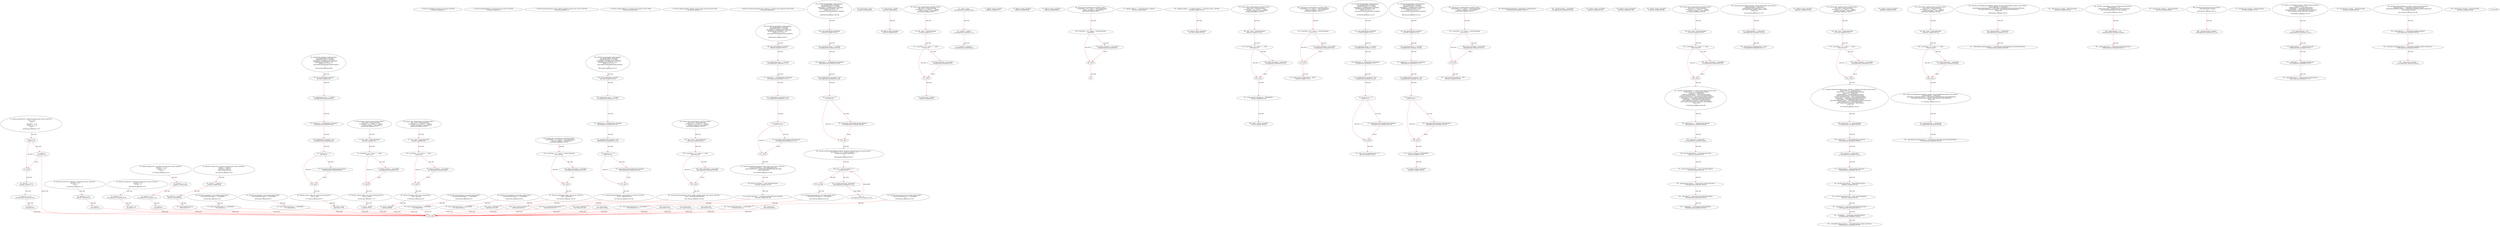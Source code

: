 digraph  {
13 [label="2_ function totalSupply() external view returns (uint256);\n13-function_definition-3-3", method="totalSupply()", type_label=function_definition];
21 [label="3_ function balanceOf(address who) external view returns (uint256);\n21-function_definition-4-4", method="balanceOf(address who)", type_label=function_definition];
33 [label="4_ function allowance(address owner, address spender) external view returns (uint256);\n33-function_definition-5-5", method="allowance(address owner,address spender)", type_label=function_definition];
49 [label="5_ function transfer(address to, uint256 value) external returns (bool);\n49-function_definition-6-6", method="transfer(address to,uint256 value)", type_label=function_definition];
64 [label="6_ function approve(address spender, uint256 value) external returns (bool);\n64-function_definition-7-7", method="approve(address spender,uint256 value)", type_label=function_definition];
79 [label="7_ function transferFrom(address from, address to, uint256 value) external returns (bool);\n79-function_definition-8-8", method="transferFrom(address from,address to,uint256 value)", type_label=function_definition];
129 [label="12_ function mul(uint256 a, uint256 b) internal pure returns (uint256) {\n    if (a == 0) {\n      return 0;\n    }\n    uint256 c = a * b;\n    assert(c / a == b);\n    return c;\n  }\n129-function_definition-13-20", method="mul(uint256 a,uint256 b)", type_label=function_definition];
146 [label="13_ if_a == 0\n146-if-14-16", method="mul(uint256 a,uint256 b)", type_label=if];
2212 [label="13_ end_if", method="mul(uint256 a,uint256 b)", type_label=end_if];
151 [label="14_ return 0;\n151-return-15-15", method="mul(uint256 a,uint256 b)", type_label=return];
153 [label="16_ uint256 c = a * b;\n153-new_variable-17-17", method="mul(uint256 a,uint256 b)", type_label=new_variable];
161 [label="17_ assert(c / a == b);\n161-expression_statement-18-18", method="mul(uint256 a,uint256 b)", type_label=expression_statement];
170 [label="18_ return c;\n170-return-19-19", method="mul(uint256 a,uint256 b)", type_label=return];
172 [label="20_ function div(uint256 a, uint256 b) internal pure returns (uint256) {\n    uint256 c = a / b;\n    return c;\n  }\n172-function_definition-21-24", method="div(uint256 a,uint256 b)", type_label=function_definition];
189 [label="21_ uint256 c = a / b;\n189-new_variable-22-22", method="div(uint256 a,uint256 b)", type_label=new_variable];
197 [label="22_ return c;\n197-return-23-23", method="div(uint256 a,uint256 b)", type_label=return];
199 [label="24_ function sub(uint256 a, uint256 b) internal pure returns (uint256) {\n    assert(b <= a);\n    return a - b;\n  }\n199-function_definition-25-28", method="sub(uint256 a,uint256 b)", type_label=function_definition];
216 [label="25_ assert(b <= a);\n216-expression_statement-26-26", method="sub(uint256 a,uint256 b)", type_label=expression_statement];
223 [label="26_ return a - b;\n223-return-27-27", method="sub(uint256 a,uint256 b)", type_label=return];
227 [label="28_ function add(uint256 a, uint256 b) internal pure returns (uint256) {\n    uint256 c = a + b;\n    assert(c >= a);\n    return c;\n  }\n227-function_definition-29-33", method="add(uint256 a,uint256 b)", type_label=function_definition];
244 [label="29_ uint256 c = a + b;\n244-new_variable-30-30", method="add(uint256 a,uint256 b)", type_label=new_variable];
252 [label="30_ assert(c >= a);\n252-expression_statement-31-31", method="add(uint256 a,uint256 b)", type_label=expression_statement];
259 [label="31_ return c;\n259-return-32-32", method="add(uint256 a,uint256 b)", type_label=return];
261 [label="33_ function ceil(uint256 a, uint256 m) internal pure returns (uint256) {\n    uint256 c = add(a,m);\n    uint256 d = sub(c,1);\n    return mul(div(d,m),m);\n  }\n261-function_definition-34-38", method="ceil(uint256 a,uint256 m)", type_label=function_definition];
278 [label="34_ uint256 c = add(a,m);\n278-new_variable-35-35", method="ceil(uint256 a,uint256 m)", type_label=new_variable];
289 [label="35_ uint256 d = sub(c,1);\n289-new_variable-36-36", method="ceil(uint256 a,uint256 m)", type_label=new_variable];
300 [label="36_ return mul(div(d,m),m);\n300-return-37-37", method="ceil(uint256 a,uint256 m)", type_label=return];
318 [label="40_ function bug_tmstmp17() view public returns (bool) {\n    return block.timestamp >= 1546300800;\n  }\n318-function_definition-41-43", method="bug_tmstmp17()", type_label=function_definition];
327 [label="41_ return block.timestamp >= 1546300800;\n327-return-42-42", method="bug_tmstmp17()", type_label=return];
333 [label="43_ string private _name;\n333-new_variable-44-44", method="", type_label=new_variable];
338 [label="44_ function bug_tmstmp37() view public returns (bool) {\n    return block.timestamp >= 1546300800;\n  }\n338-function_definition-45-47", method="bug_tmstmp37()", type_label=function_definition];
347 [label="45_ return block.timestamp >= 1546300800;\n347-return-46-46", method="bug_tmstmp37()", type_label=return];
353 [label="47_ string private _symbol;\n353-new_variable-48-48", method="", type_label=new_variable];
358 [label="48_ address winner_tmstmp3;\n358-new_variable-49-49", method="", type_label=new_variable];
362 [label="49_ function play_tmstmp3(uint startTime) public {\n	uint _vtime = block.timestamp;\n	if (startTime + (5 * 1 days) == _vtime){\n		winner_tmstmp3 = msg.sender;}}\n362-function_definition-50-53", method="play_tmstmp3(uint startTime)", type_label=function_definition];
370 [label="50_ uint _vtime = block.timestamp;\n370-new_variable-51-51", method="play_tmstmp3(uint startTime)", type_label=new_variable];
378 [label="51_ if_startTime + (5 * 1 days) == _vtime\n378-if-52-53", method="play_tmstmp3(uint startTime)", type_label=if];
2444 [label="51_ end_if", method="play_tmstmp3(uint startTime)", type_label=end_if];
389 [label="52_ winner_tmstmp3 = msg.sender;\n389-expression_statement-53-53", method="play_tmstmp3(uint startTime)", type_label=expression_statement];
395 [label="53_ uint8 private _decimals;\n395-new_variable-54-54", method="", type_label=new_variable];
414 [label="55_ _name = name;\n414-expression_statement-56-56", method="", type_label=expression_statement];
418 [label="56_ _symbol = symbol;\n418-expression_statement-57-57", method="", type_label=expression_statement];
422 [label="57_ _decimals = decimals;\n422-expression_statement-58-58", method="", type_label=expression_statement];
426 [label="59_ function bug_tmstmp4 () public payable {\n	uint pastBlockTime_tmstmp4;  \n	require(msg.value == 10 ether);  \n        require(now != pastBlockTime_tmstmp4);  \n        pastBlockTime_tmstmp4 = now;        \n        if(now % 15 == 0) {  \n            msg.sender.transfer(address(this).balance);\n        }\n    }\n426-function_definition-60-68", method="bug_tmstmp4()", type_label=function_definition];
431 [label="60_ uint pastBlockTime_tmstmp4;\n431-new_variable-61-61", method="bug_tmstmp4()", type_label=new_variable];
436 [label="61_ require(msg.value == 10 ether);\n436-expression_statement-62-62", method="bug_tmstmp4()", type_label=expression_statement];
446 [label="62_ require(now != pastBlockTime_tmstmp4);\n446-expression_statement-63-63", method="bug_tmstmp4()", type_label=expression_statement];
453 [label="63_ pastBlockTime_tmstmp4 = now;\n453-expression_statement-64-64", method="bug_tmstmp4()", type_label=expression_statement];
457 [label="64_ if_now % 15 == 0\n457-if-65-67", method="bug_tmstmp4()", type_label=if];
2523 [label="64_ end_if", method="bug_tmstmp4()", type_label=end_if];
464 [label="65_ msg.sender.transfer(address(this).balance);\n464-expression_statement-66-66", method="bug_tmstmp4()", type_label=expression_statement];
477 [label="68_ function name() public view returns(string memory) {\n    return _name;\n  }\n477-function_definition-69-71", method="name()", type_label=function_definition];
486 [label="69_ return _name;\n486-return-70-70", method="name()", type_label=return];
488 [label="71_ address winner_tmstmp7;\n488-new_variable-72-72", method="", type_label=new_variable];
492 [label="72_ function play_tmstmp7(uint startTime) public {\n	uint _vtime = block.timestamp;\n	if (startTime + (5 * 1 days) == _vtime){\n		winner_tmstmp7 = msg.sender;}}\n492-function_definition-73-76", method="play_tmstmp7(uint startTime)", type_label=function_definition];
500 [label="73_ uint _vtime = block.timestamp;\n500-new_variable-74-74", method="play_tmstmp7(uint startTime)", type_label=new_variable];
508 [label="74_ if_startTime + (5 * 1 days) == _vtime\n508-if-75-76", method="play_tmstmp7(uint startTime)", type_label=if];
2574 [label="74_ end_if", method="play_tmstmp7(uint startTime)", type_label=end_if];
519 [label="75_ winner_tmstmp7 = msg.sender;\n519-expression_statement-76-76", method="play_tmstmp7(uint startTime)", type_label=expression_statement];
525 [label="76_ function symbol() public view returns(string memory) {\n    return _symbol;\n  }\n525-function_definition-77-79", method="symbol()", type_label=function_definition];
534 [label="77_ return _symbol;\n534-return-78-78", method="symbol()", type_label=return];
536 [label="79_ address winner_tmstmp23;\n536-new_variable-80-80", method="", type_label=new_variable];
540 [label="80_ function play_tmstmp23(uint startTime) public {\n	uint _vtime = block.timestamp;\n	if (startTime + (5 * 1 days) == _vtime){\n		winner_tmstmp23 = msg.sender;}}\n540-function_definition-81-84", method="play_tmstmp23(uint startTime)", type_label=function_definition];
548 [label="81_ uint _vtime = block.timestamp;\n548-new_variable-82-82", method="play_tmstmp23(uint startTime)", type_label=new_variable];
556 [label="82_ if_startTime + (5 * 1 days) == _vtime\n556-if-83-84", method="play_tmstmp23(uint startTime)", type_label=if];
2622 [label="82_ end_if", method="play_tmstmp23(uint startTime)", type_label=end_if];
567 [label="83_ winner_tmstmp23 = msg.sender;\n567-expression_statement-84-84", method="play_tmstmp23(uint startTime)", type_label=expression_statement];
573 [label="84_ function decimals() public view returns(uint8) {\n    return _decimals;\n  }\n573-function_definition-85-87", method="decimals()", type_label=function_definition];
582 [label="85_ return _decimals;\n582-return-86-86", method="decimals()", type_label=return];
584 [label="87_ address winner_tmstmp14;\n584-new_variable-88-88", method="", type_label=new_variable];
588 [label="88_ function play_tmstmp14(uint startTime) public {\n	if (startTime + (5 * 1 days) == block.timestamp){\n		winner_tmstmp14 = msg.sender;}}\n588-function_definition-89-91", method="play_tmstmp14(uint startTime)", type_label=function_definition];
596 [label="89_ if_startTime + (5 * 1 days) == block.timestamp\n596-if-90-91", method="play_tmstmp14(uint startTime)", type_label=if];
2662 [label="89_ end_if", method="play_tmstmp14(uint startTime)", type_label=end_if];
609 [label="90_ winner_tmstmp14 = msg.sender;\n609-expression_statement-91-91", method="play_tmstmp14(uint startTime)", type_label=expression_statement];
626 [label="94_ function bug_tmstmp9() view public returns (bool) {\n    return block.timestamp >= 1546300800;\n  }\n626-function_definition-95-97", method="bug_tmstmp9()", type_label=function_definition];
635 [label="95_ return block.timestamp >= 1546300800;\n635-return-96-96", method="bug_tmstmp9()", type_label=return];
641 [label="97_ mapping (address => uint256) private _balances;\n641-new_variable-98-98", method="", type_label=new_variable];
648 [label="98_ function bug_tmstmp25() view public returns (bool) {\n    return block.timestamp >= 1546300800;\n  }\n648-function_definition-99-101", method="bug_tmstmp25()", type_label=function_definition];
657 [label="99_ return block.timestamp >= 1546300800;\n657-return-100-100", method="bug_tmstmp25()", type_label=return];
663 [label="101_ mapping (address => mapping (address => uint256)) private _allowed;\n663-new_variable-102-102", method="", type_label=new_variable];
672 [label="102_ address winner_tmstmp19;\n672-new_variable-103-103", method="", type_label=new_variable];
676 [label="103_ function play_tmstmp19(uint startTime) public {\n	uint _vtime = block.timestamp;\n	if (startTime + (5 * 1 days) == _vtime){\n		winner_tmstmp19 = msg.sender;}}\n676-function_definition-104-107", method="play_tmstmp19(uint startTime)", type_label=function_definition];
684 [label="104_ uint _vtime = block.timestamp;\n684-new_variable-105-105", method="play_tmstmp19(uint startTime)", type_label=new_variable];
692 [label="105_ if_startTime + (5 * 1 days) == _vtime\n692-if-106-107", method="play_tmstmp19(uint startTime)", type_label=if];
2758 [label="105_ end_if", method="play_tmstmp19(uint startTime)", type_label=end_if];
703 [label="106_ winner_tmstmp19 = msg.sender;\n703-expression_statement-107-107", method="play_tmstmp19(uint startTime)", type_label=expression_statement];
709 [label="107_ string constant tokenName = \"HYDROGEN\";\n709-new_variable-108-108", method="", type_label=new_variable];
715 [label="108_ address winner_tmstmp26;\n715-new_variable-109-109", method="", type_label=new_variable];
719 [label="109_ function play_tmstmp26(uint startTime) public {\n	if (startTime + (5 * 1 days) == block.timestamp){\n		winner_tmstmp26 = msg.sender;}}\n719-function_definition-110-112", method="play_tmstmp26(uint startTime)", type_label=function_definition];
727 [label="110_ if_startTime + (5 * 1 days) == block.timestamp\n727-if-111-112", method="play_tmstmp26(uint startTime)", type_label=if];
2793 [label="110_ end_if", method="play_tmstmp26(uint startTime)", type_label=end_if];
740 [label="111_ winner_tmstmp26 = msg.sender;\n740-expression_statement-112-112", method="play_tmstmp26(uint startTime)", type_label=expression_statement];
746 [label="112_ string constant tokenSymbol = \"HGN\";\n746-new_variable-113-113", method="", type_label=new_variable];
752 [label="113_ function bug_tmstmp20 () public payable {\n	uint pastBlockTime_tmstmp20;  \n	require(msg.value == 10 ether);  \n        require(now != pastBlockTime_tmstmp20);  \n        pastBlockTime_tmstmp20 = now;        \n        if(now % 15 == 0) {  \n            msg.sender.transfer(address(this).balance);\n        }\n    }\n752-function_definition-114-122", method="bug_tmstmp20()", type_label=function_definition];
757 [label="114_ uint pastBlockTime_tmstmp20;\n757-new_variable-115-115", method="bug_tmstmp20()", type_label=new_variable];
762 [label="115_ require(msg.value == 10 ether);\n762-expression_statement-116-116", method="bug_tmstmp20()", type_label=expression_statement];
772 [label="116_ require(now != pastBlockTime_tmstmp20);\n772-expression_statement-117-117", method="bug_tmstmp20()", type_label=expression_statement];
779 [label="117_ pastBlockTime_tmstmp20 = now;\n779-expression_statement-118-118", method="bug_tmstmp20()", type_label=expression_statement];
783 [label="118_ if_now % 15 == 0\n783-if-119-121", method="bug_tmstmp20()", type_label=if];
2849 [label="118_ end_if", method="bug_tmstmp20()", type_label=end_if];
790 [label="119_ msg.sender.transfer(address(this).balance);\n790-expression_statement-120-120", method="bug_tmstmp20()", type_label=expression_statement];
803 [label="122_ uint8  constant tokenDecimals = 4;\n803-new_variable-123-123", method="", type_label=new_variable];
808 [label="123_ function bug_tmstmp32 () public payable {\n	uint pastBlockTime_tmstmp32;  \n	require(msg.value == 10 ether);  \n        require(now != pastBlockTime_tmstmp32);  \n        pastBlockTime_tmstmp32 = now;        \n        if(now % 15 == 0) {  \n            msg.sender.transfer(address(this).balance);\n        }\n    }\n808-function_definition-124-132", method="bug_tmstmp32()", type_label=function_definition];
813 [label="124_ uint pastBlockTime_tmstmp32;\n813-new_variable-125-125", method="bug_tmstmp32()", type_label=new_variable];
818 [label="125_ require(msg.value == 10 ether);\n818-expression_statement-126-126", method="bug_tmstmp32()", type_label=expression_statement];
828 [label="126_ require(now != pastBlockTime_tmstmp32);\n828-expression_statement-127-127", method="bug_tmstmp32()", type_label=expression_statement];
835 [label="127_ pastBlockTime_tmstmp32 = now;\n835-expression_statement-128-128", method="bug_tmstmp32()", type_label=expression_statement];
839 [label="128_ if_now % 15 == 0\n839-if-129-131", method="bug_tmstmp32()", type_label=if];
2905 [label="128_ end_if", method="bug_tmstmp32()", type_label=end_if];
846 [label="129_ msg.sender.transfer(address(this).balance);\n846-expression_statement-130-130", method="bug_tmstmp32()", type_label=expression_statement];
859 [label="132_ uint256 _totalSupply =8000000000;\n859-new_variable-133-133", method="", type_label=new_variable];
864 [label="133_ address winner_tmstmp38;\n864-new_variable-134-134", method="", type_label=new_variable];
868 [label="134_ function play_tmstmp38(uint startTime) public {\n	if (startTime + (5 * 1 days) == block.timestamp){\n		winner_tmstmp38 = msg.sender;}}\n868-function_definition-135-137", method="play_tmstmp38(uint startTime)", type_label=function_definition];
876 [label="135_ if_startTime + (5 * 1 days) == block.timestamp\n876-if-136-137", method="play_tmstmp38(uint startTime)", type_label=if];
2942 [label="135_ end_if", method="play_tmstmp38(uint startTime)", type_label=end_if];
889 [label="136_ winner_tmstmp38 = msg.sender;\n889-expression_statement-137-137", method="play_tmstmp38(uint startTime)", type_label=expression_statement];
895 [label="137_ uint256 public basePercent = 100;\n895-new_variable-138-138", method="", type_label=new_variable];
902 [label="138_ ERC20Detailed(tokenName, tokenSymbol, tokenDecimals)\n902-expression_statement-139-139", method="", type_label=expression_statement];
911 [label="139_ _mint(msg.sender, _totalSupply);\n911-expression_statement-140-140", method="", type_label=expression_statement];
920 [label="141_ address winner_tmstmp30;\n920-new_variable-142-142", method="", type_label=new_variable];
924 [label="142_ function play_tmstmp30(uint startTime) public {\n	if (startTime + (5 * 1 days) == block.timestamp){\n		winner_tmstmp30 = msg.sender;}}\n924-function_definition-143-145", method="play_tmstmp30(uint startTime)", type_label=function_definition];
932 [label="143_ if_startTime + (5 * 1 days) == block.timestamp\n932-if-144-145", method="play_tmstmp30(uint startTime)", type_label=if];
2998 [label="143_ end_if", method="play_tmstmp30(uint startTime)", type_label=end_if];
945 [label="144_ winner_tmstmp30 = msg.sender;\n945-expression_statement-145-145", method="play_tmstmp30(uint startTime)", type_label=expression_statement];
951 [label="145_ function totalSupply() public view returns (uint256) {\n    return _totalSupply;\n  }\n951-function_definition-146-148", method="totalSupply()", type_label=function_definition];
960 [label="146_ return _totalSupply;\n960-return-147-147", method="totalSupply()", type_label=return];
962 [label="148_ function bug_tmstmp8 () public payable {\n	uint pastBlockTime_tmstmp8;  \n	require(msg.value == 10 ether);  \n        require(now != pastBlockTime_tmstmp8);  \n        pastBlockTime_tmstmp8 = now;        \n        if(now % 15 == 0) {  \n            msg.sender.transfer(address(this).balance);\n        }\n    }\n962-function_definition-149-157", method="bug_tmstmp8()", type_label=function_definition];
967 [label="149_ uint pastBlockTime_tmstmp8;\n967-new_variable-150-150", method="bug_tmstmp8()", type_label=new_variable];
972 [label="150_ require(msg.value == 10 ether);\n972-expression_statement-151-151", method="bug_tmstmp8()", type_label=expression_statement];
982 [label="151_ require(now != pastBlockTime_tmstmp8);\n982-expression_statement-152-152", method="bug_tmstmp8()", type_label=expression_statement];
989 [label="152_ pastBlockTime_tmstmp8 = now;\n989-expression_statement-153-153", method="bug_tmstmp8()", type_label=expression_statement];
993 [label="153_ if_now % 15 == 0\n993-if-154-156", method="bug_tmstmp8()", type_label=if];
3059 [label="153_ end_if", method="bug_tmstmp8()", type_label=end_if];
1000 [label="154_ msg.sender.transfer(address(this).balance);\n1000-expression_statement-155-155", method="bug_tmstmp8()", type_label=expression_statement];
1013 [label="157_ function balanceOf(address owner) public view returns (uint256) {\n    return _balances[owner];\n  }\n1013-function_definition-158-160", method="balanceOf(address owner)", type_label=function_definition];
1026 [label="158_ return _balances[owner];\n1026-return-159-159", method="balanceOf(address owner)", type_label=return];
1030 [label="160_ address winner_tmstmp39;\n1030-new_variable-161-161", method="", type_label=new_variable];
1034 [label="161_ function play_tmstmp39(uint startTime) public {\n	uint _vtime = block.timestamp;\n	if (startTime + (5 * 1 days) == _vtime){\n		winner_tmstmp39 = msg.sender;}}\n1034-function_definition-162-165", method="play_tmstmp39(uint startTime)", type_label=function_definition];
1042 [label="162_ uint _vtime = block.timestamp;\n1042-new_variable-163-163", method="play_tmstmp39(uint startTime)", type_label=new_variable];
1050 [label="163_ if_startTime + (5 * 1 days) == _vtime\n1050-if-164-165", method="play_tmstmp39(uint startTime)", type_label=if];
3116 [label="163_ end_if", method="play_tmstmp39(uint startTime)", type_label=end_if];
1061 [label="164_ winner_tmstmp39 = msg.sender;\n1061-expression_statement-165-165", method="play_tmstmp39(uint startTime)", type_label=expression_statement];
1067 [label="165_ function allowance(address owner, address spender) public view returns (uint256) {\n    return _allowed[owner][spender];\n  }\n1067-function_definition-166-168", method="allowance(address owner,address spender)", type_label=function_definition];
1084 [label="166_ return _allowed[owner][spender];\n1084-return-167-167", method="allowance(address owner,address spender)", type_label=return];
1090 [label="168_ function bug_tmstmp36 () public payable {\n	uint pastBlockTime_tmstmp36;  \n	require(msg.value == 10 ether);  \n        require(now != pastBlockTime_tmstmp36);  \n        pastBlockTime_tmstmp36 = now;        \n        if(now % 15 == 0) {  \n            msg.sender.transfer(address(this).balance);\n        }\n    }\n1090-function_definition-169-177", method="bug_tmstmp36()", type_label=function_definition];
1095 [label="169_ uint pastBlockTime_tmstmp36;\n1095-new_variable-170-170", method="bug_tmstmp36()", type_label=new_variable];
1100 [label="170_ require(msg.value == 10 ether);\n1100-expression_statement-171-171", method="bug_tmstmp36()", type_label=expression_statement];
1110 [label="171_ require(now != pastBlockTime_tmstmp36);\n1110-expression_statement-172-172", method="bug_tmstmp36()", type_label=expression_statement];
1117 [label="172_ pastBlockTime_tmstmp36 = now;\n1117-expression_statement-173-173", method="bug_tmstmp36()", type_label=expression_statement];
1121 [label="173_ if_now % 15 == 0\n1121-if-174-176", method="bug_tmstmp36()", type_label=if];
3187 [label="173_ end_if", method="bug_tmstmp36()", type_label=end_if];
1128 [label="174_ msg.sender.transfer(address(this).balance);\n1128-expression_statement-175-175", method="bug_tmstmp36()", type_label=expression_statement];
1141 [label="177_ function findtwoPercent(uint256 value) public view returns (uint256)  {\n    uint256 roundValue = value.ceil(basePercent);\n    uint256 twoPercent = roundValue.mul(basePercent).div(5000);\n    return twoPercent;\n  }\n1141-function_definition-178-182", method="findtwoPercent(uint256 value)", type_label=function_definition];
1154 [label="178_ uint256 roundValue = value.ceil(basePercent);\n1154-new_variable-179-179", method="findtwoPercent(uint256 value)", type_label=new_variable];
1165 [label="179_ uint256 twoPercent = roundValue.mul(basePercent).div(5000);\n1165-new_variable-180-180", method="findtwoPercent(uint256 value)", type_label=new_variable];
1181 [label="180_ return twoPercent;\n1181-return-181-181", method="findtwoPercent(uint256 value)", type_label=return];
1183 [label="182_ address winner_tmstmp35;\n1183-new_variable-183-183", method="", type_label=new_variable];
1187 [label="183_ function play_tmstmp35(uint startTime) public {\n	uint _vtime = block.timestamp;\n	if (startTime + (5 * 1 days) == _vtime){\n		winner_tmstmp35 = msg.sender;}}\n1187-function_definition-184-187", method="play_tmstmp35(uint startTime)", type_label=function_definition];
1195 [label="184_ uint _vtime = block.timestamp;\n1195-new_variable-185-185", method="play_tmstmp35(uint startTime)", type_label=new_variable];
1203 [label="185_ if_startTime + (5 * 1 days) == _vtime\n1203-if-186-187", method="play_tmstmp35(uint startTime)", type_label=if];
3269 [label="185_ end_if", method="play_tmstmp35(uint startTime)", type_label=end_if];
1214 [label="186_ winner_tmstmp35 = msg.sender;\n1214-expression_statement-187-187", method="play_tmstmp35(uint startTime)", type_label=expression_statement];
1220 [label="187_ function transfer(address to, uint256 value) public returns (bool) {\n    require(value <= _balances[msg.sender]);\n    require(to != address(0));\n    uint256 tokensToBurn = findtwoPercent(value);\n    uint256 tokensToTransfer = value.sub(tokensToBurn);\n    _balances[msg.sender] = _balances[msg.sender].sub(value);\n    _balances[to] = _balances[to].add(tokensToTransfer);\n    _totalSupply = _totalSupply.sub(tokensToBurn);\n    emit Transfer(msg.sender, to, tokensToTransfer);\n    emit Transfer(msg.sender, address(0), tokensToBurn);\n    return true;\n  }\n1220-function_definition-188-199", method="transfer(address to,uint256 value)", type_label=function_definition];
1236 [label="188_ require(value <= _balances[msg.sender]);\n1236-expression_statement-189-189", method="transfer(address to,uint256 value)", type_label=expression_statement];
1247 [label="189_ require(to != address(0));\n1247-expression_statement-190-190", method="transfer(address to,uint256 value)", type_label=expression_statement];
1256 [label="190_ uint256 tokensToBurn = findtwoPercent(value);\n1256-new_variable-191-191", method="transfer(address to,uint256 value)", type_label=new_variable];
1265 [label="191_ uint256 tokensToTransfer = value.sub(tokensToBurn);\n1265-new_variable-192-192", method="transfer(address to,uint256 value)", type_label=new_variable];
1276 [label="192_ _balances[msg.sender] = _balances[msg.sender].sub(value);\n1276-expression_statement-193-193", method="transfer(address to,uint256 value)", type_label=expression_statement];
1293 [label="193_ _balances[to] = _balances[to].add(tokensToTransfer);\n1293-expression_statement-194-194", method="transfer(address to,uint256 value)", type_label=expression_statement];
1306 [label="194_ _totalSupply = _totalSupply.sub(tokensToBurn);\n1306-expression_statement-195-195", method="transfer(address to,uint256 value)", type_label=expression_statement];
1337 [label="197_ return true;\n1337-return-198-198", method="transfer(address to,uint256 value)", type_label=return];
1340 [label="199_ function bug_tmstmp40 () public payable {\n	uint pastBlockTime_tmstmp40;  \n	require(msg.value == 10 ether);  \n        require(now != pastBlockTime_tmstmp40);  \n        pastBlockTime_tmstmp40 = now;        \n        if(now % 15 == 0) {  \n            msg.sender.transfer(address(this).balance);\n        }\n    }\n1340-function_definition-200-208", method="bug_tmstmp40()", type_label=function_definition];
1345 [label="200_ uint pastBlockTime_tmstmp40;\n1345-new_variable-201-201", method="bug_tmstmp40()", type_label=new_variable];
1350 [label="201_ require(msg.value == 10 ether);\n1350-expression_statement-202-202", method="bug_tmstmp40()", type_label=expression_statement];
1360 [label="202_ require(now != pastBlockTime_tmstmp40);\n1360-expression_statement-203-203", method="bug_tmstmp40()", type_label=expression_statement];
1367 [label="203_ pastBlockTime_tmstmp40 = now;\n1367-expression_statement-204-204", method="bug_tmstmp40()", type_label=expression_statement];
1371 [label="204_ if_now % 15 == 0\n1371-if-205-207", method="bug_tmstmp40()", type_label=if];
3437 [label="204_ end_if", method="bug_tmstmp40()", type_label=end_if];
1378 [label="205_ msg.sender.transfer(address(this).balance);\n1378-expression_statement-206-206", method="bug_tmstmp40()", type_label=expression_statement];
1391 [label="208_ function multiTransfer(address[] memory receivers, uint256[] memory amounts) public {\n    for (uint256 i = 0; i < receivers.length; i++) {\n      transfer(receivers[i], amounts[i]);\n    }\n  }\n1391-function_definition-209-213", method="multiTransfer(address[] memory receivers,uint256[] memory amounts)", type_label=function_definition];
1405 [label="209_ for(i < receivers.length;;i++)\n1405-for-210-212", method="multiTransfer(address[] memory receivers,uint256[] memory amounts)", type_label=for];
3471 [label="209_ end_loop", method="multiTransfer(address[] memory receivers,uint256[] memory amounts)", type_label=end_loop];
1418 [label="209_ i++\n1418-expression_statement-210-210", method="multiTransfer(address[] memory receivers,uint256[] memory amounts)", type_label=expression_statement];
1421 [label="210_ transfer(receivers[i], amounts[i]);\n1421-expression_statement-211-211", method="multiTransfer(address[] memory receivers,uint256[] memory amounts)", type_label=expression_statement];
1432 [label="213_ function bug_tmstmp33() view public returns (bool) {\n    return block.timestamp >= 1546300800;\n  }\n1432-function_definition-214-216", method="bug_tmstmp33()", type_label=function_definition];
1441 [label="214_ return block.timestamp >= 1546300800;\n1441-return-215-215", method="bug_tmstmp33()", type_label=return];
1447 [label="216_ function approve(address spender, uint256 value) public returns (bool) {\n    require(spender != address(0));\n    _allowed[msg.sender][spender] = value;\n    emit Approval(msg.sender, spender, value);\n    return true;\n  }\n1447-function_definition-217-222", method="approve(address spender,uint256 value)", type_label=function_definition];
1463 [label="217_ require(spender != address(0));\n1463-expression_statement-218-218", method="approve(address spender,uint256 value)", type_label=expression_statement];
1472 [label="218_ _allowed[msg.sender][spender] = value;\n1472-expression_statement-219-219", method="approve(address spender,uint256 value)", type_label=expression_statement];
1492 [label="220_ return true;\n1492-return-221-221", method="approve(address spender,uint256 value)", type_label=return];
1495 [label="222_ address winner_tmstmp27;\n1495-new_variable-223-223", method="", type_label=new_variable];
1499 [label="223_ function play_tmstmp27(uint startTime) public {\n	uint _vtime = block.timestamp;\n	if (startTime + (5 * 1 days) == _vtime){\n		winner_tmstmp27 = msg.sender;}}\n1499-function_definition-224-227", method="play_tmstmp27(uint startTime)", type_label=function_definition];
1507 [label="224_ uint _vtime = block.timestamp;\n1507-new_variable-225-225", method="play_tmstmp27(uint startTime)", type_label=new_variable];
1515 [label="225_ if_startTime + (5 * 1 days) == _vtime\n1515-if-226-227", method="play_tmstmp27(uint startTime)", type_label=if];
3581 [label="225_ end_if", method="play_tmstmp27(uint startTime)", type_label=end_if];
1526 [label="226_ winner_tmstmp27 = msg.sender;\n1526-expression_statement-227-227", method="play_tmstmp27(uint startTime)", type_label=expression_statement];
1532 [label="227_ function transferFrom(address from, address to, uint256 value) public returns (bool) {\n    require(value <= _balances[from]);\n    require(value <= _allowed[from][msg.sender]);\n    require(to != address(0));\n    _balances[from] = _balances[from].sub(value);\n    uint256 tokensToBurn = findtwoPercent(value);\n    uint256 tokensToTransfer = value.sub(tokensToBurn);\n    _balances[to] = _balances[to].add(tokensToTransfer);\n    _totalSupply = _totalSupply.sub(tokensToBurn);\n    _allowed[from][msg.sender] = _allowed[from][msg.sender].sub(value);\n    emit Transfer(from, to, tokensToTransfer);\n    emit Transfer(from, address(0), tokensToBurn);\n    return true;\n  }\n1532-function_definition-228-241", method="transferFrom(address from,address to,uint256 value)", type_label=function_definition];
1552 [label="228_ require(value <= _balances[from]);\n1552-expression_statement-229-229", method="transferFrom(address from,address to,uint256 value)", type_label=expression_statement];
1561 [label="229_ require(value <= _allowed[from][msg.sender]);\n1561-expression_statement-230-230", method="transferFrom(address from,address to,uint256 value)", type_label=expression_statement];
1574 [label="230_ require(to != address(0));\n1574-expression_statement-231-231", method="transferFrom(address from,address to,uint256 value)", type_label=expression_statement];
1583 [label="231_ _balances[from] = _balances[from].sub(value);\n1583-expression_statement-232-232", method="transferFrom(address from,address to,uint256 value)", type_label=expression_statement];
1596 [label="232_ uint256 tokensToBurn = findtwoPercent(value);\n1596-new_variable-233-233", method="transferFrom(address from,address to,uint256 value)", type_label=new_variable];
1605 [label="233_ uint256 tokensToTransfer = value.sub(tokensToBurn);\n1605-new_variable-234-234", method="transferFrom(address from,address to,uint256 value)", type_label=new_variable];
1616 [label="234_ _balances[to] = _balances[to].add(tokensToTransfer);\n1616-expression_statement-235-235", method="transferFrom(address from,address to,uint256 value)", type_label=expression_statement];
1629 [label="235_ _totalSupply = _totalSupply.sub(tokensToBurn);\n1629-expression_statement-236-236", method="transferFrom(address from,address to,uint256 value)", type_label=expression_statement];
1638 [label="236_ _allowed[from][msg.sender] = _allowed[from][msg.sender].sub(value);\n1638-expression_statement-237-237", method="transferFrom(address from,address to,uint256 value)", type_label=expression_statement];
1677 [label="239_ return true;\n1677-return-240-240", method="transferFrom(address from,address to,uint256 value)", type_label=return];
1680 [label="241_ address winner_tmstmp31;\n1680-new_variable-242-242", method="", type_label=new_variable];
1684 [label="242_ function play_tmstmp31(uint startTime) public {\n	uint _vtime = block.timestamp;\n	if (startTime + (5 * 1 days) == _vtime){\n		winner_tmstmp31 = msg.sender;}}\n1684-function_definition-243-246", method="play_tmstmp31(uint startTime)", type_label=function_definition];
1692 [label="243_ uint _vtime = block.timestamp;\n1692-new_variable-244-244", method="play_tmstmp31(uint startTime)", type_label=new_variable];
1700 [label="244_ if_startTime + (5 * 1 days) == _vtime\n1700-if-245-246", method="play_tmstmp31(uint startTime)", type_label=if];
3766 [label="244_ end_if", method="play_tmstmp31(uint startTime)", type_label=end_if];
1711 [label="245_ winner_tmstmp31 = msg.sender;\n1711-expression_statement-246-246", method="play_tmstmp31(uint startTime)", type_label=expression_statement];
1717 [label="246_ function increaseAllowance(address spender, uint256 addedValue) public returns (bool) {\n    require(spender != address(0));\n    _allowed[msg.sender][spender] = (_allowed[msg.sender][spender].add(addedValue));\n    emit Approval(msg.sender, spender, _allowed[msg.sender][spender]);\n    return true;\n  }\n1717-function_definition-247-252", method="increaseAllowance(address spender,uint256 addedValue)", type_label=function_definition];
1733 [label="247_ require(spender != address(0));\n1733-expression_statement-248-248", method="increaseAllowance(address spender,uint256 addedValue)", type_label=expression_statement];
1742 [label="248_ _allowed[msg.sender][spender] = (_allowed[msg.sender][spender].add(addedValue));\n1742-expression_statement-249-249", method="increaseAllowance(address spender,uint256 addedValue)", type_label=expression_statement];
1780 [label="250_ return true;\n1780-return-251-251", method="increaseAllowance(address spender,uint256 addedValue)", type_label=return];
1783 [label="252_ function bug_tmstmp13() view public returns (bool) {\n    return block.timestamp >= 1546300800;\n  }\n1783-function_definition-253-255", method="bug_tmstmp13()", type_label=function_definition];
1792 [label="253_ return block.timestamp >= 1546300800;\n1792-return-254-254", method="bug_tmstmp13()", type_label=return];
1798 [label="255_ function decreaseAllowance(address spender, uint256 subtractedValue) public returns (bool) {\n    require(spender != address(0));\n    _allowed[msg.sender][spender] = (_allowed[msg.sender][spender].sub(subtractedValue));\n    emit Approval(msg.sender, spender, _allowed[msg.sender][spender]);\n    return true;\n  }\n1798-function_definition-256-261", method="decreaseAllowance(address spender,uint256 subtractedValue)", type_label=function_definition];
1814 [label="256_ require(spender != address(0));\n1814-expression_statement-257-257", method="decreaseAllowance(address spender,uint256 subtractedValue)", type_label=expression_statement];
1823 [label="257_ _allowed[msg.sender][spender] = (_allowed[msg.sender][spender].sub(subtractedValue));\n1823-expression_statement-258-258", method="decreaseAllowance(address spender,uint256 subtractedValue)", type_label=expression_statement];
1861 [label="259_ return true;\n1861-return-260-260", method="decreaseAllowance(address spender,uint256 subtractedValue)", type_label=return];
1864 [label="261_ uint256 bugv_tmstmp5 = block.timestamp;\n1864-new_variable-262-262", method="", type_label=new_variable];
1871 [label="262_ function _mint(address account, uint256 amount) internal {\n    require(amount != 0);\n    _balances[account] = _balances[account].add(amount);\n    emit Transfer(address(0), account, amount);\n  }\n1871-function_definition-263-267", method="_mint(address account,uint256 amount)", type_label=function_definition];
1883 [label="263_ require(amount != 0);\n1883-expression_statement-264-264", method="_mint(address account,uint256 amount)", type_label=expression_statement];
1890 [label="264_ _balances[account] = _balances[account].add(amount);\n1890-expression_statement-265-265", method="_mint(address account,uint256 amount)", type_label=expression_statement];
1913 [label="267_ uint256 bugv_tmstmp1 = block.timestamp;\n1913-new_variable-268-268", method="", type_label=new_variable];
1920 [label="268_ function burn(uint256 amount) external {\n    _burn(msg.sender, amount);\n  }\n1920-function_definition-269-271", method="burn(uint256 amount)", type_label=function_definition];
1928 [label="269_ _burn(msg.sender, amount);\n1928-expression_statement-270-270", method="burn(uint256 amount)", type_label=expression_statement];
1937 [label="271_ uint256 bugv_tmstmp2 = block.timestamp;\n1937-new_variable-272-272", method="", type_label=new_variable];
1944 [label="272_ function _burn(address account, uint256 amount) internal {\n    require(amount != 0);\n    require(amount <= _balances[account]);\n    _totalSupply = _totalSupply.sub(amount);\n    _balances[account] = _balances[account].sub(amount);\n    emit Transfer(account, address(0), amount);\n  }\n1944-function_definition-273-279", method="_burn(address account,uint256 amount)", type_label=function_definition];
1956 [label="273_ require(amount != 0);\n1956-expression_statement-274-274", method="_burn(address account,uint256 amount)", type_label=expression_statement];
1963 [label="274_ require(amount <= _balances[account]);\n1963-expression_statement-275-275", method="_burn(address account,uint256 amount)", type_label=expression_statement];
1972 [label="275_ _totalSupply = _totalSupply.sub(amount);\n1972-expression_statement-276-276", method="_burn(address account,uint256 amount)", type_label=expression_statement];
1981 [label="276_ _balances[account] = _balances[account].sub(amount);\n1981-expression_statement-277-277", method="_burn(address account,uint256 amount)", type_label=expression_statement];
2004 [label="279_ uint256 bugv_tmstmp3 = block.timestamp;\n2004-new_variable-280-280", method="", type_label=new_variable];
2011 [label="280_ function burnFrom(address account, uint256 amount) external {\n    require(amount <= _allowed[account][msg.sender]);\n    _allowed[account][msg.sender] = _allowed[account][msg.sender].sub(amount);\n    _burn(account, amount);\n  }\n2011-function_definition-281-285", method="burnFrom(address account,uint256 amount)", type_label=function_definition];
2023 [label="281_ require(amount <= _allowed[account][msg.sender]);\n2023-expression_statement-282-282", method="burnFrom(address account,uint256 amount)", type_label=expression_statement];
2036 [label="282_ _allowed[account][msg.sender] = _allowed[account][msg.sender].sub(amount);\n2036-expression_statement-283-283", method="burnFrom(address account,uint256 amount)", type_label=expression_statement];
2057 [label="283_ _burn(account, amount);\n2057-expression_statement-284-284", method="burnFrom(address account,uint256 amount)", type_label=expression_statement];
2064 [label="285_ uint256 bugv_tmstmp4 = block.timestamp;\n2064-new_variable-286-286", method="", type_label=new_variable];
1 [label="0_ start_node", method="", type_label=start];
2 [label="0_ exit_node", method="", type_label=exit];
615;
129 -> 146  [color=red, controlflow_type=next_line, edge_type=CFG_edge, key=0, label=next_line];
146 -> 151  [color=red, controlflow_type=pos_next, edge_type=CFG_edge, key=0, label=pos_next];
146 -> 2212  [color=red, controlflow_type=neg_next, edge_type=CFG_edge, key=0, label=neg_next];
2212 -> 153  [color=red, controlflow_type=next_line, edge_type=CFG_edge, key=0, label=next_line];
151 -> 2212  [color=red, controlflow_type=end_if, edge_type=CFG_edge, key=0, label=end_if];
151 -> 2  [color=red, controlflow_type=return_exit, edge_type=CFG_edge, key=0, label=return_exit];
153 -> 161  [color=red, controlflow_type=next_line, edge_type=CFG_edge, key=0, label=next_line];
161 -> 170  [color=red, controlflow_type=next_line, edge_type=CFG_edge, key=0, label=next_line];
170 -> 2  [color=red, controlflow_type=return_exit, edge_type=CFG_edge, key=0, label=return_exit];
172 -> 189  [color=red, controlflow_type=next_line, edge_type=CFG_edge, key=0, label=next_line];
189 -> 197  [color=red, controlflow_type=next_line, edge_type=CFG_edge, key=0, label=next_line];
197 -> 2  [color=red, controlflow_type=return_exit, edge_type=CFG_edge, key=0, label=return_exit];
199 -> 216  [color=red, controlflow_type=next_line, edge_type=CFG_edge, key=0, label=next_line];
216 -> 223  [color=red, controlflow_type=next_line, edge_type=CFG_edge, key=0, label=next_line];
223 -> 2  [color=red, controlflow_type=return_exit, edge_type=CFG_edge, key=0, label=return_exit];
227 -> 244  [color=red, controlflow_type=next_line, edge_type=CFG_edge, key=0, label=next_line];
244 -> 252  [color=red, controlflow_type=next_line, edge_type=CFG_edge, key=0, label=next_line];
252 -> 259  [color=red, controlflow_type=next_line, edge_type=CFG_edge, key=0, label=next_line];
259 -> 2  [color=red, controlflow_type=return_exit, edge_type=CFG_edge, key=0, label=return_exit];
261 -> 278  [color=red, controlflow_type=next_line, edge_type=CFG_edge, key=0, label=next_line];
278 -> 289  [color=red, controlflow_type=next_line, edge_type=CFG_edge, key=0, label=next_line];
289 -> 300  [color=red, controlflow_type=next_line, edge_type=CFG_edge, key=0, label=next_line];
300 -> 2  [color=red, controlflow_type=return_exit, edge_type=CFG_edge, key=0, label=return_exit];
318 -> 327  [color=red, controlflow_type=next_line, edge_type=CFG_edge, key=0, label=next_line];
327 -> 2  [color=red, controlflow_type=return_exit, edge_type=CFG_edge, key=0, label=return_exit];
338 -> 347  [color=red, controlflow_type=next_line, edge_type=CFG_edge, key=0, label=next_line];
347 -> 2  [color=red, controlflow_type=return_exit, edge_type=CFG_edge, key=0, label=return_exit];
353 -> 358  [color=red, controlflow_type=next_line, edge_type=CFG_edge, key=0, label=next_line];
362 -> 370  [color=red, controlflow_type=next_line, edge_type=CFG_edge, key=0, label=next_line];
370 -> 378  [color=red, controlflow_type=next_line, edge_type=CFG_edge, key=0, label=next_line];
378 -> 389  [color=red, controlflow_type=pos_next, edge_type=CFG_edge, key=0, label=pos_next];
378 -> 2444  [color=red, controlflow_type=neg_next, edge_type=CFG_edge, key=0, label=neg_next];
2444 -> 395  [color=red, controlflow_type=next_line, edge_type=CFG_edge, key=0, label=next_line];
389 -> 2444  [color=red, controlflow_type=end_if, edge_type=CFG_edge, key=0, label=end_if];
414 -> 418  [color=red, controlflow_type=next_line, edge_type=CFG_edge, key=0, label=next_line];
418 -> 422  [color=red, controlflow_type=next_line, edge_type=CFG_edge, key=0, label=next_line];
426 -> 431  [color=red, controlflow_type=next_line, edge_type=CFG_edge, key=0, label=next_line];
431 -> 436  [color=red, controlflow_type=next_line, edge_type=CFG_edge, key=0, label=next_line];
436 -> 446  [color=red, controlflow_type=next_line, edge_type=CFG_edge, key=0, label=next_line];
446 -> 453  [color=red, controlflow_type=next_line, edge_type=CFG_edge, key=0, label=next_line];
453 -> 457  [color=red, controlflow_type=next_line, edge_type=CFG_edge, key=0, label=next_line];
457 -> 464  [color=red, controlflow_type=pos_next, edge_type=CFG_edge, key=0, label=pos_next];
457 -> 2523  [color=red, controlflow_type=neg_next, edge_type=CFG_edge, key=0, label=neg_next];
2523 -> 477  [color=red, controlflow_type=next_line, edge_type=CFG_edge, key=0, label=next_line];
464 -> 2523  [color=red, controlflow_type=end_if, edge_type=CFG_edge, key=0, label=end_if];
477 -> 486  [color=red, controlflow_type=next_line, edge_type=CFG_edge, key=0, label=next_line];
486 -> 2  [color=red, controlflow_type=return_exit, edge_type=CFG_edge, key=0, label=return_exit];
492 -> 500  [color=red, controlflow_type=next_line, edge_type=CFG_edge, key=0, label=next_line];
500 -> 508  [color=red, controlflow_type=next_line, edge_type=CFG_edge, key=0, label=next_line];
508 -> 519  [color=red, controlflow_type=pos_next, edge_type=CFG_edge, key=0, label=pos_next];
508 -> 2574  [color=red, controlflow_type=neg_next, edge_type=CFG_edge, key=0, label=neg_next];
2574 -> 525  [color=red, controlflow_type=next_line, edge_type=CFG_edge, key=0, label=next_line];
519 -> 2574  [color=red, controlflow_type=end_if, edge_type=CFG_edge, key=0, label=end_if];
525 -> 534  [color=red, controlflow_type=next_line, edge_type=CFG_edge, key=0, label=next_line];
534 -> 2  [color=red, controlflow_type=return_exit, edge_type=CFG_edge, key=0, label=return_exit];
540 -> 548  [color=red, controlflow_type=next_line, edge_type=CFG_edge, key=0, label=next_line];
548 -> 556  [color=red, controlflow_type=next_line, edge_type=CFG_edge, key=0, label=next_line];
556 -> 567  [color=red, controlflow_type=pos_next, edge_type=CFG_edge, key=0, label=pos_next];
556 -> 2622  [color=red, controlflow_type=neg_next, edge_type=CFG_edge, key=0, label=neg_next];
2622 -> 573  [color=red, controlflow_type=next_line, edge_type=CFG_edge, key=0, label=next_line];
567 -> 2622  [color=red, controlflow_type=end_if, edge_type=CFG_edge, key=0, label=end_if];
573 -> 582  [color=red, controlflow_type=next_line, edge_type=CFG_edge, key=0, label=next_line];
582 -> 2  [color=red, controlflow_type=return_exit, edge_type=CFG_edge, key=0, label=return_exit];
588 -> 596  [color=red, controlflow_type=next_line, edge_type=CFG_edge, key=0, label=next_line];
596 -> 609  [color=red, controlflow_type=pos_next, edge_type=CFG_edge, key=0, label=pos_next];
596 -> 2662  [color=red, controlflow_type=neg_next, edge_type=CFG_edge, key=0, label=neg_next];
2662 -> 615  [color=red, controlflow_type=next_line, edge_type=CFG_edge, key=0, label=next_line];
609 -> 2662  [color=red, controlflow_type=end_if, edge_type=CFG_edge, key=0, label=end_if];
626 -> 635  [color=red, controlflow_type=next_line, edge_type=CFG_edge, key=0, label=next_line];
635 -> 2  [color=red, controlflow_type=return_exit, edge_type=CFG_edge, key=0, label=return_exit];
648 -> 657  [color=red, controlflow_type=next_line, edge_type=CFG_edge, key=0, label=next_line];
657 -> 2  [color=red, controlflow_type=return_exit, edge_type=CFG_edge, key=0, label=return_exit];
663 -> 672  [color=red, controlflow_type=next_line, edge_type=CFG_edge, key=0, label=next_line];
676 -> 684  [color=red, controlflow_type=next_line, edge_type=CFG_edge, key=0, label=next_line];
684 -> 692  [color=red, controlflow_type=next_line, edge_type=CFG_edge, key=0, label=next_line];
692 -> 703  [color=red, controlflow_type=pos_next, edge_type=CFG_edge, key=0, label=pos_next];
692 -> 2758  [color=red, controlflow_type=neg_next, edge_type=CFG_edge, key=0, label=neg_next];
2758 -> 709  [color=red, controlflow_type=next_line, edge_type=CFG_edge, key=0, label=next_line];
703 -> 2758  [color=red, controlflow_type=end_if, edge_type=CFG_edge, key=0, label=end_if];
709 -> 715  [color=red, controlflow_type=next_line, edge_type=CFG_edge, key=0, label=next_line];
719 -> 727  [color=red, controlflow_type=next_line, edge_type=CFG_edge, key=0, label=next_line];
727 -> 740  [color=red, controlflow_type=pos_next, edge_type=CFG_edge, key=0, label=pos_next];
727 -> 2793  [color=red, controlflow_type=neg_next, edge_type=CFG_edge, key=0, label=neg_next];
2793 -> 746  [color=red, controlflow_type=next_line, edge_type=CFG_edge, key=0, label=next_line];
740 -> 2793  [color=red, controlflow_type=end_if, edge_type=CFG_edge, key=0, label=end_if];
752 -> 757  [color=red, controlflow_type=next_line, edge_type=CFG_edge, key=0, label=next_line];
757 -> 762  [color=red, controlflow_type=next_line, edge_type=CFG_edge, key=0, label=next_line];
762 -> 772  [color=red, controlflow_type=next_line, edge_type=CFG_edge, key=0, label=next_line];
772 -> 779  [color=red, controlflow_type=next_line, edge_type=CFG_edge, key=0, label=next_line];
779 -> 783  [color=red, controlflow_type=next_line, edge_type=CFG_edge, key=0, label=next_line];
783 -> 790  [color=red, controlflow_type=pos_next, edge_type=CFG_edge, key=0, label=pos_next];
783 -> 2849  [color=red, controlflow_type=neg_next, edge_type=CFG_edge, key=0, label=neg_next];
2849 -> 803  [color=red, controlflow_type=next_line, edge_type=CFG_edge, key=0, label=next_line];
790 -> 2849  [color=red, controlflow_type=end_if, edge_type=CFG_edge, key=0, label=end_if];
808 -> 813  [color=red, controlflow_type=next_line, edge_type=CFG_edge, key=0, label=next_line];
813 -> 818  [color=red, controlflow_type=next_line, edge_type=CFG_edge, key=0, label=next_line];
818 -> 828  [color=red, controlflow_type=next_line, edge_type=CFG_edge, key=0, label=next_line];
828 -> 835  [color=red, controlflow_type=next_line, edge_type=CFG_edge, key=0, label=next_line];
835 -> 839  [color=red, controlflow_type=next_line, edge_type=CFG_edge, key=0, label=next_line];
839 -> 846  [color=red, controlflow_type=pos_next, edge_type=CFG_edge, key=0, label=pos_next];
839 -> 2905  [color=red, controlflow_type=neg_next, edge_type=CFG_edge, key=0, label=neg_next];
2905 -> 859  [color=red, controlflow_type=next_line, edge_type=CFG_edge, key=0, label=next_line];
846 -> 2905  [color=red, controlflow_type=end_if, edge_type=CFG_edge, key=0, label=end_if];
859 -> 864  [color=red, controlflow_type=next_line, edge_type=CFG_edge, key=0, label=next_line];
868 -> 876  [color=red, controlflow_type=next_line, edge_type=CFG_edge, key=0, label=next_line];
876 -> 889  [color=red, controlflow_type=pos_next, edge_type=CFG_edge, key=0, label=pos_next];
876 -> 2942  [color=red, controlflow_type=neg_next, edge_type=CFG_edge, key=0, label=neg_next];
2942 -> 895  [color=red, controlflow_type=next_line, edge_type=CFG_edge, key=0, label=next_line];
889 -> 2942  [color=red, controlflow_type=end_if, edge_type=CFG_edge, key=0, label=end_if];
924 -> 932  [color=red, controlflow_type=next_line, edge_type=CFG_edge, key=0, label=next_line];
932 -> 945  [color=red, controlflow_type=pos_next, edge_type=CFG_edge, key=0, label=pos_next];
932 -> 2998  [color=red, controlflow_type=neg_next, edge_type=CFG_edge, key=0, label=neg_next];
2998 -> 951  [color=red, controlflow_type=next_line, edge_type=CFG_edge, key=0, label=next_line];
945 -> 2998  [color=red, controlflow_type=end_if, edge_type=CFG_edge, key=0, label=end_if];
951 -> 960  [color=red, controlflow_type=next_line, edge_type=CFG_edge, key=0, label=next_line];
960 -> 2  [color=red, controlflow_type=return_exit, edge_type=CFG_edge, key=0, label=return_exit];
962 -> 967  [color=red, controlflow_type=next_line, edge_type=CFG_edge, key=0, label=next_line];
967 -> 972  [color=red, controlflow_type=next_line, edge_type=CFG_edge, key=0, label=next_line];
972 -> 982  [color=red, controlflow_type=next_line, edge_type=CFG_edge, key=0, label=next_line];
982 -> 989  [color=red, controlflow_type=next_line, edge_type=CFG_edge, key=0, label=next_line];
989 -> 993  [color=red, controlflow_type=next_line, edge_type=CFG_edge, key=0, label=next_line];
993 -> 1000  [color=red, controlflow_type=pos_next, edge_type=CFG_edge, key=0, label=pos_next];
993 -> 3059  [color=red, controlflow_type=neg_next, edge_type=CFG_edge, key=0, label=neg_next];
3059 -> 1013  [color=red, controlflow_type=next_line, edge_type=CFG_edge, key=0, label=next_line];
1000 -> 3059  [color=red, controlflow_type=end_if, edge_type=CFG_edge, key=0, label=end_if];
1013 -> 1026  [color=red, controlflow_type=next_line, edge_type=CFG_edge, key=0, label=next_line];
1026 -> 2  [color=red, controlflow_type=return_exit, edge_type=CFG_edge, key=0, label=return_exit];
1034 -> 1042  [color=red, controlflow_type=next_line, edge_type=CFG_edge, key=0, label=next_line];
1042 -> 1050  [color=red, controlflow_type=next_line, edge_type=CFG_edge, key=0, label=next_line];
1050 -> 1061  [color=red, controlflow_type=pos_next, edge_type=CFG_edge, key=0, label=pos_next];
1050 -> 3116  [color=red, controlflow_type=neg_next, edge_type=CFG_edge, key=0, label=neg_next];
3116 -> 1067  [color=red, controlflow_type=next_line, edge_type=CFG_edge, key=0, label=next_line];
1061 -> 3116  [color=red, controlflow_type=end_if, edge_type=CFG_edge, key=0, label=end_if];
1067 -> 1084  [color=red, controlflow_type=next_line, edge_type=CFG_edge, key=0, label=next_line];
1084 -> 2  [color=red, controlflow_type=return_exit, edge_type=CFG_edge, key=0, label=return_exit];
1090 -> 1095  [color=red, controlflow_type=next_line, edge_type=CFG_edge, key=0, label=next_line];
1095 -> 1100  [color=red, controlflow_type=next_line, edge_type=CFG_edge, key=0, label=next_line];
1100 -> 1110  [color=red, controlflow_type=next_line, edge_type=CFG_edge, key=0, label=next_line];
1110 -> 1117  [color=red, controlflow_type=next_line, edge_type=CFG_edge, key=0, label=next_line];
1117 -> 1121  [color=red, controlflow_type=next_line, edge_type=CFG_edge, key=0, label=next_line];
1121 -> 1128  [color=red, controlflow_type=pos_next, edge_type=CFG_edge, key=0, label=pos_next];
1121 -> 3187  [color=red, controlflow_type=neg_next, edge_type=CFG_edge, key=0, label=neg_next];
3187 -> 1141  [color=red, controlflow_type=next_line, edge_type=CFG_edge, key=0, label=next_line];
1128 -> 3187  [color=red, controlflow_type=end_if, edge_type=CFG_edge, key=0, label=end_if];
1141 -> 1154  [color=red, controlflow_type=next_line, edge_type=CFG_edge, key=0, label=next_line];
1154 -> 1165  [color=red, controlflow_type=next_line, edge_type=CFG_edge, key=0, label=next_line];
1165 -> 1181  [color=red, controlflow_type=next_line, edge_type=CFG_edge, key=0, label=next_line];
1181 -> 2  [color=red, controlflow_type=return_exit, edge_type=CFG_edge, key=0, label=return_exit];
1187 -> 1195  [color=red, controlflow_type=next_line, edge_type=CFG_edge, key=0, label=next_line];
1195 -> 1203  [color=red, controlflow_type=next_line, edge_type=CFG_edge, key=0, label=next_line];
1203 -> 1214  [color=red, controlflow_type=pos_next, edge_type=CFG_edge, key=0, label=pos_next];
1203 -> 3269  [color=red, controlflow_type=neg_next, edge_type=CFG_edge, key=0, label=neg_next];
3269 -> 1220  [color=red, controlflow_type=next_line, edge_type=CFG_edge, key=0, label=next_line];
1214 -> 3269  [color=red, controlflow_type=end_if, edge_type=CFG_edge, key=0, label=end_if];
1220 -> 1236  [color=red, controlflow_type=next_line, edge_type=CFG_edge, key=0, label=next_line];
1236 -> 1247  [color=red, controlflow_type=next_line, edge_type=CFG_edge, key=0, label=next_line];
1247 -> 1256  [color=red, controlflow_type=next_line, edge_type=CFG_edge, key=0, label=next_line];
1256 -> 1265  [color=red, controlflow_type=next_line, edge_type=CFG_edge, key=0, label=next_line];
1265 -> 1276  [color=red, controlflow_type=next_line, edge_type=CFG_edge, key=0, label=next_line];
1276 -> 1293  [color=red, controlflow_type=next_line, edge_type=CFG_edge, key=0, label=next_line];
1293 -> 1306  [color=red, controlflow_type=next_line, edge_type=CFG_edge, key=0, label=next_line];
1337 -> 2  [color=red, controlflow_type=return_exit, edge_type=CFG_edge, key=0, label=return_exit];
1340 -> 1345  [color=red, controlflow_type=next_line, edge_type=CFG_edge, key=0, label=next_line];
1345 -> 1350  [color=red, controlflow_type=next_line, edge_type=CFG_edge, key=0, label=next_line];
1350 -> 1360  [color=red, controlflow_type=next_line, edge_type=CFG_edge, key=0, label=next_line];
1360 -> 1367  [color=red, controlflow_type=next_line, edge_type=CFG_edge, key=0, label=next_line];
1367 -> 1371  [color=red, controlflow_type=next_line, edge_type=CFG_edge, key=0, label=next_line];
1371 -> 1378  [color=red, controlflow_type=pos_next, edge_type=CFG_edge, key=0, label=pos_next];
1371 -> 3437  [color=red, controlflow_type=neg_next, edge_type=CFG_edge, key=0, label=neg_next];
3437 -> 1391  [color=red, controlflow_type=next_line, edge_type=CFG_edge, key=0, label=next_line];
1378 -> 3437  [color=red, controlflow_type=end_if, edge_type=CFG_edge, key=0, label=end_if];
1391 -> 1405  [color=red, controlflow_type=next_line, edge_type=CFG_edge, key=0, label=next_line];
1405 -> 1421  [color=red, controlflow_type=pos_next, edge_type=CFG_edge, key=0, label=pos_next];
1405 -> 3471  [color=red, controlflow_type=neg_next, edge_type=CFG_edge, key=0, label=neg_next];
3471 -> 1432  [color=red, controlflow_type=next_line, edge_type=CFG_edge, key=0, label=next_line];
1418 -> 1405  [color=red, controlflow_type=loop_update, edge_type=CFG_edge, key=0, label=loop_update];
1421 -> 1418  [color=red, controlflow_type=loop_update, edge_type=CFG_edge, key=0, label=loop_update];
1432 -> 1441  [color=red, controlflow_type=next_line, edge_type=CFG_edge, key=0, label=next_line];
1441 -> 2  [color=red, controlflow_type=return_exit, edge_type=CFG_edge, key=0, label=return_exit];
1447 -> 1463  [color=red, controlflow_type=next_line, edge_type=CFG_edge, key=0, label=next_line];
1463 -> 1472  [color=red, controlflow_type=next_line, edge_type=CFG_edge, key=0, label=next_line];
1492 -> 2  [color=red, controlflow_type=return_exit, edge_type=CFG_edge, key=0, label=return_exit];
1499 -> 1507  [color=red, controlflow_type=next_line, edge_type=CFG_edge, key=0, label=next_line];
1507 -> 1515  [color=red, controlflow_type=next_line, edge_type=CFG_edge, key=0, label=next_line];
1515 -> 1526  [color=red, controlflow_type=pos_next, edge_type=CFG_edge, key=0, label=pos_next];
1515 -> 3581  [color=red, controlflow_type=neg_next, edge_type=CFG_edge, key=0, label=neg_next];
3581 -> 1532  [color=red, controlflow_type=next_line, edge_type=CFG_edge, key=0, label=next_line];
1526 -> 3581  [color=red, controlflow_type=end_if, edge_type=CFG_edge, key=0, label=end_if];
1532 -> 1552  [color=red, controlflow_type=next_line, edge_type=CFG_edge, key=0, label=next_line];
1552 -> 1561  [color=red, controlflow_type=next_line, edge_type=CFG_edge, key=0, label=next_line];
1561 -> 1574  [color=red, controlflow_type=next_line, edge_type=CFG_edge, key=0, label=next_line];
1574 -> 1583  [color=red, controlflow_type=next_line, edge_type=CFG_edge, key=0, label=next_line];
1583 -> 1596  [color=red, controlflow_type=next_line, edge_type=CFG_edge, key=0, label=next_line];
1596 -> 1605  [color=red, controlflow_type=next_line, edge_type=CFG_edge, key=0, label=next_line];
1605 -> 1616  [color=red, controlflow_type=next_line, edge_type=CFG_edge, key=0, label=next_line];
1616 -> 1629  [color=red, controlflow_type=next_line, edge_type=CFG_edge, key=0, label=next_line];
1629 -> 1638  [color=red, controlflow_type=next_line, edge_type=CFG_edge, key=0, label=next_line];
1677 -> 2  [color=red, controlflow_type=return_exit, edge_type=CFG_edge, key=0, label=return_exit];
1684 -> 1692  [color=red, controlflow_type=next_line, edge_type=CFG_edge, key=0, label=next_line];
1692 -> 1700  [color=red, controlflow_type=next_line, edge_type=CFG_edge, key=0, label=next_line];
1700 -> 1711  [color=red, controlflow_type=pos_next, edge_type=CFG_edge, key=0, label=pos_next];
1700 -> 3766  [color=red, controlflow_type=neg_next, edge_type=CFG_edge, key=0, label=neg_next];
3766 -> 1717  [color=red, controlflow_type=next_line, edge_type=CFG_edge, key=0, label=next_line];
1711 -> 3766  [color=red, controlflow_type=end_if, edge_type=CFG_edge, key=0, label=end_if];
1717 -> 1733  [color=red, controlflow_type=next_line, edge_type=CFG_edge, key=0, label=next_line];
1733 -> 1742  [color=red, controlflow_type=next_line, edge_type=CFG_edge, key=0, label=next_line];
1780 -> 2  [color=red, controlflow_type=return_exit, edge_type=CFG_edge, key=0, label=return_exit];
1783 -> 1792  [color=red, controlflow_type=next_line, edge_type=CFG_edge, key=0, label=next_line];
1792 -> 2  [color=red, controlflow_type=return_exit, edge_type=CFG_edge, key=0, label=return_exit];
1798 -> 1814  [color=red, controlflow_type=next_line, edge_type=CFG_edge, key=0, label=next_line];
1814 -> 1823  [color=red, controlflow_type=next_line, edge_type=CFG_edge, key=0, label=next_line];
1861 -> 2  [color=red, controlflow_type=return_exit, edge_type=CFG_edge, key=0, label=return_exit];
1871 -> 1883  [color=red, controlflow_type=next_line, edge_type=CFG_edge, key=0, label=next_line];
1883 -> 1890  [color=red, controlflow_type=next_line, edge_type=CFG_edge, key=0, label=next_line];
1920 -> 1928  [color=red, controlflow_type=next_line, edge_type=CFG_edge, key=0, label=next_line];
1944 -> 1956  [color=red, controlflow_type=next_line, edge_type=CFG_edge, key=0, label=next_line];
1956 -> 1963  [color=red, controlflow_type=next_line, edge_type=CFG_edge, key=0, label=next_line];
1963 -> 1972  [color=red, controlflow_type=next_line, edge_type=CFG_edge, key=0, label=next_line];
1972 -> 1981  [color=red, controlflow_type=next_line, edge_type=CFG_edge, key=0, label=next_line];
2011 -> 2023  [color=red, controlflow_type=next_line, edge_type=CFG_edge, key=0, label=next_line];
2023 -> 2036  [color=red, controlflow_type=next_line, edge_type=CFG_edge, key=0, label=next_line];
2036 -> 2057  [color=red, controlflow_type=next_line, edge_type=CFG_edge, key=0, label=next_line];
}
